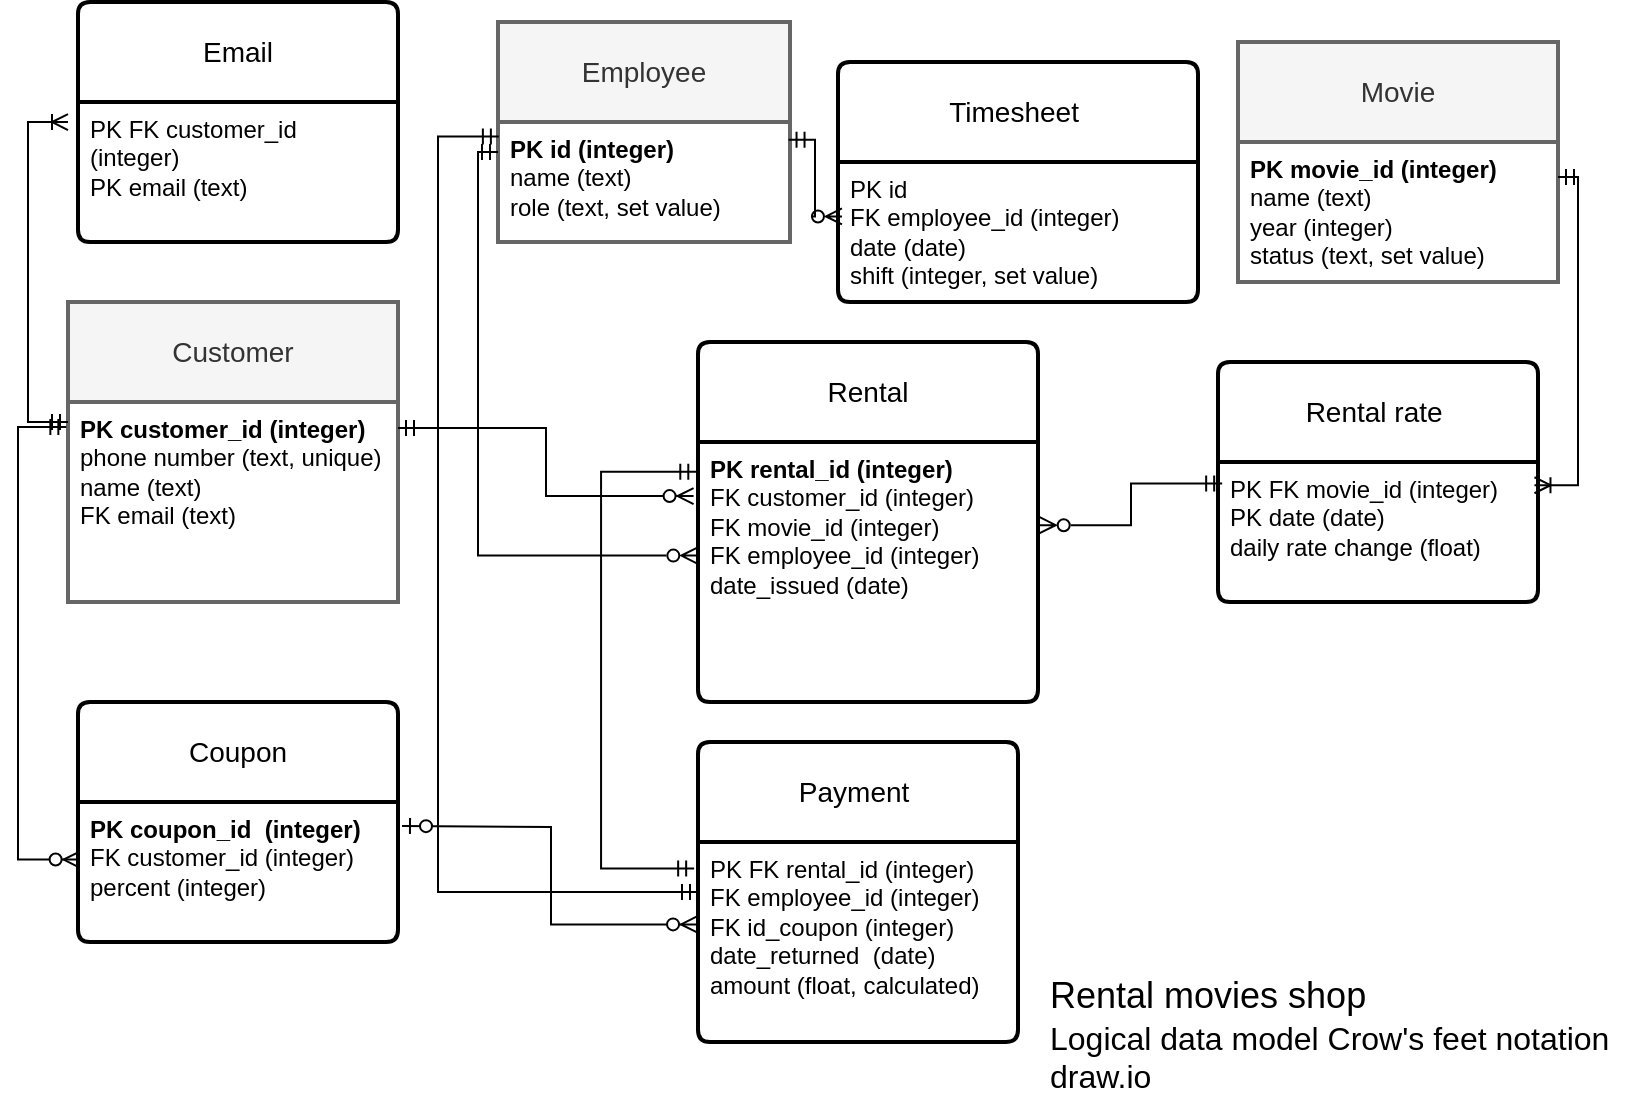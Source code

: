 <mxfile version="26.2.14">
  <diagram name="Page-1" id="s2K_nMJZjF3idkyLSry7">
    <mxGraphModel dx="1042" dy="535" grid="1" gridSize="10" guides="1" tooltips="1" connect="1" arrows="1" fold="1" page="1" pageScale="1" pageWidth="827" pageHeight="1169" math="0" shadow="0">
      <root>
        <mxCell id="0" />
        <mxCell id="1" parent="0" />
        <object label="Customer" id="y3ixa2gtlaRu2vrzm_rA-23">
          <mxCell style="swimlane;childLayout=stackLayout;horizontal=1;startSize=50;horizontalStack=0;fontSize=14;fontStyle=0;strokeWidth=2;resizeParent=0;resizeLast=1;shadow=0;dashed=0;align=center;arcSize=4;whiteSpace=wrap;html=1;fillColor=#f5f5f5;fontColor=#333333;strokeColor=#666666;" parent="1" vertex="1">
            <mxGeometry x="45" y="160" width="165" height="150" as="geometry" />
          </mxCell>
        </object>
        <mxCell id="y3ixa2gtlaRu2vrzm_rA-24" value="&lt;b&gt;PK customer_id (integer)&lt;/b&gt;&lt;br&gt;phone number (text, unique)&lt;br&gt;name (text)&lt;br&gt;&lt;div&gt;FK email (text)&lt;/div&gt;&lt;div&gt;&lt;br&gt;&lt;/div&gt;" style="align=left;strokeColor=none;fillColor=none;spacingLeft=4;spacingRight=4;fontSize=12;verticalAlign=top;resizable=0;rotatable=0;part=1;html=1;whiteSpace=wrap;" parent="y3ixa2gtlaRu2vrzm_rA-23" vertex="1">
          <mxGeometry y="50" width="165" height="100" as="geometry" />
        </mxCell>
        <mxCell id="y3ixa2gtlaRu2vrzm_rA-31" value="Coupon" style="swimlane;childLayout=stackLayout;horizontal=1;startSize=50;horizontalStack=0;rounded=1;fontSize=14;fontStyle=0;strokeWidth=2;resizeParent=0;resizeLast=1;shadow=0;dashed=0;align=center;arcSize=4;whiteSpace=wrap;html=1;" parent="1" vertex="1">
          <mxGeometry x="50" y="360" width="160" height="120" as="geometry" />
        </mxCell>
        <mxCell id="y3ixa2gtlaRu2vrzm_rA-32" value="&lt;b&gt;PK coupon_id&amp;nbsp; (integer)&lt;/b&gt;&lt;br&gt;FK customer_id (integer)&lt;br&gt;percent (integer)" style="align=left;strokeColor=none;fillColor=none;spacingLeft=4;spacingRight=4;fontSize=12;verticalAlign=top;resizable=0;rotatable=0;part=1;html=1;whiteSpace=wrap;" parent="y3ixa2gtlaRu2vrzm_rA-31" vertex="1">
          <mxGeometry y="50" width="160" height="70" as="geometry" />
        </mxCell>
        <mxCell id="y3ixa2gtlaRu2vrzm_rA-33" value="Rental" style="swimlane;childLayout=stackLayout;horizontal=1;startSize=50;horizontalStack=0;rounded=1;fontSize=14;fontStyle=0;strokeWidth=2;resizeParent=0;resizeLast=1;shadow=0;dashed=0;align=center;arcSize=4;whiteSpace=wrap;html=1;" parent="1" vertex="1">
          <mxGeometry x="360" y="180" width="170" height="180" as="geometry" />
        </mxCell>
        <mxCell id="y3ixa2gtlaRu2vrzm_rA-34" value="&lt;b&gt;PK rental_id (integer)&lt;/b&gt;&lt;br&gt;FK customer_id (integer)&lt;br&gt;FK movie_id (integer)&lt;div&gt;FK employee_id (integer)&lt;br&gt;&lt;div&gt;date_issued (date)&lt;span style=&quot;background-color: transparent; color: light-dark(rgb(0, 0, 0), rgb(255, 255, 255));&quot;&gt;&amp;nbsp;&amp;nbsp;&lt;/span&gt;&lt;/div&gt;&lt;div&gt;&lt;br&gt;&lt;/div&gt;&lt;/div&gt;" style="align=left;strokeColor=none;fillColor=none;spacingLeft=4;spacingRight=4;fontSize=12;verticalAlign=top;resizable=0;rotatable=0;part=1;html=1;whiteSpace=wrap;" parent="y3ixa2gtlaRu2vrzm_rA-33" vertex="1">
          <mxGeometry y="50" width="170" height="130" as="geometry" />
        </mxCell>
        <mxCell id="y3ixa2gtlaRu2vrzm_rA-35" value="Movie" style="swimlane;childLayout=stackLayout;horizontal=1;startSize=50;horizontalStack=0;fontSize=14;fontStyle=0;strokeWidth=2;resizeParent=0;resizeLast=1;shadow=0;dashed=0;align=center;arcSize=4;whiteSpace=wrap;html=1;fillColor=#f5f5f5;fontColor=#333333;strokeColor=#666666;" parent="1" vertex="1">
          <mxGeometry x="630" y="30" width="160" height="120" as="geometry" />
        </mxCell>
        <mxCell id="y3ixa2gtlaRu2vrzm_rA-36" value="&lt;b&gt;PK movie_id (integer)&lt;/b&gt;&lt;br&gt;name (text)&lt;div&gt;year (integer)&lt;br&gt;status (text, set value)&lt;/div&gt;" style="align=left;strokeColor=none;fillColor=none;spacingLeft=4;spacingRight=4;fontSize=12;verticalAlign=top;resizable=0;rotatable=0;part=1;html=1;whiteSpace=wrap;" parent="y3ixa2gtlaRu2vrzm_rA-35" vertex="1">
          <mxGeometry y="50" width="160" height="70" as="geometry" />
        </mxCell>
        <mxCell id="y3ixa2gtlaRu2vrzm_rA-37" value="Rental rate&amp;nbsp;" style="swimlane;childLayout=stackLayout;horizontal=1;startSize=50;horizontalStack=0;rounded=1;fontSize=14;fontStyle=0;strokeWidth=2;resizeParent=0;resizeLast=1;shadow=0;dashed=0;align=center;arcSize=4;whiteSpace=wrap;html=1;" parent="1" vertex="1">
          <mxGeometry x="620" y="190" width="160" height="120" as="geometry" />
        </mxCell>
        <mxCell id="y3ixa2gtlaRu2vrzm_rA-38" value="PK FK movie_id (integer)&lt;div&gt;PK date (date)&lt;/div&gt;&lt;div&gt;daily rate change (float)&amp;nbsp;&amp;nbsp;&lt;/div&gt;" style="align=left;strokeColor=none;fillColor=none;spacingLeft=4;spacingRight=4;fontSize=12;verticalAlign=top;resizable=0;rotatable=0;part=1;html=1;whiteSpace=wrap;" parent="y3ixa2gtlaRu2vrzm_rA-37" vertex="1">
          <mxGeometry y="50" width="160" height="70" as="geometry" />
        </mxCell>
        <mxCell id="y3ixa2gtlaRu2vrzm_rA-59" value="" style="edgeStyle=elbowEdgeStyle;fontSize=12;html=1;endArrow=ERzeroToMany;startArrow=ERmandOne;rounded=0;entryX=-0.013;entryY=0.208;entryDx=0;entryDy=0;entryPerimeter=0;" parent="1" edge="1" target="y3ixa2gtlaRu2vrzm_rA-34">
          <mxGeometry width="100" height="100" relative="1" as="geometry">
            <mxPoint x="210" y="223" as="sourcePoint" />
            <mxPoint x="320" y="280" as="targetPoint" />
          </mxGeometry>
        </mxCell>
        <mxCell id="y3ixa2gtlaRu2vrzm_rA-61" value="" style="edgeStyle=orthogonalEdgeStyle;fontSize=12;html=1;endArrow=ERzeroToMany;startArrow=ERzeroToOne;rounded=0;entryX=-0.003;entryY=0.412;entryDx=0;entryDy=0;entryPerimeter=0;" parent="1" edge="1" target="9Lf0QPpLqfE-UD8IVxj_-66">
          <mxGeometry width="100" height="100" relative="1" as="geometry">
            <mxPoint x="212" y="422" as="sourcePoint" />
            <mxPoint x="332" y="380" as="targetPoint" />
          </mxGeometry>
        </mxCell>
        <mxCell id="y3ixa2gtlaRu2vrzm_rA-63" value="" style="edgeStyle=orthogonalEdgeStyle;fontSize=12;html=1;endArrow=ERoneToMany;startArrow=ERmandOne;rounded=0;entryX=0.989;entryY=0.166;entryDx=0;entryDy=0;entryPerimeter=0;exitX=1;exitY=0.25;exitDx=0;exitDy=0;" parent="1" source="y3ixa2gtlaRu2vrzm_rA-36" target="y3ixa2gtlaRu2vrzm_rA-38" edge="1">
          <mxGeometry width="100" height="100" relative="1" as="geometry">
            <mxPoint x="510" y="40" as="sourcePoint" />
            <mxPoint x="610" y="-60" as="targetPoint" />
            <Array as="points">
              <mxPoint x="800" y="98" />
              <mxPoint x="800" y="252" />
            </Array>
          </mxGeometry>
        </mxCell>
        <mxCell id="y3ixa2gtlaRu2vrzm_rA-65" value="&lt;font face=&quot;Helvetica&quot; style=&quot;font-size: 18px;&quot;&gt;Rental movies shop&amp;nbsp;&lt;/font&gt;&lt;div&gt;&lt;font face=&quot;Helvetica&quot; size=&quot;3&quot;&gt;Logical data model&amp;nbsp;&lt;span style=&quot;background-color: rgb(255, 255, 255);&quot;&gt;Crow&#39;s feet notation&lt;/span&gt;&lt;/font&gt;&lt;/div&gt;&lt;div&gt;&lt;font face=&quot;Helvetica&quot; size=&quot;3&quot;&gt;&lt;span style=&quot;background-color: rgb(255, 255, 255);&quot;&gt;draw.io&lt;/span&gt;&lt;/font&gt;&lt;/div&gt;" style="text;strokeColor=none;fillColor=none;spacingLeft=4;spacingRight=4;overflow=hidden;rotatable=0;points=[[0,0.5],[1,0.5]];portConstraint=eastwest;fontSize=12;whiteSpace=wrap;html=1;" parent="1" vertex="1">
          <mxGeometry x="530" y="490" width="293" height="70" as="geometry" />
        </mxCell>
        <mxCell id="9Lf0QPpLqfE-UD8IVxj_-1" value="Email" style="swimlane;childLayout=stackLayout;horizontal=1;startSize=50;horizontalStack=0;rounded=1;fontSize=14;fontStyle=0;strokeWidth=2;resizeParent=0;resizeLast=1;shadow=0;dashed=0;align=center;arcSize=4;whiteSpace=wrap;html=1;" vertex="1" parent="1">
          <mxGeometry x="50" y="10" width="160" height="120" as="geometry" />
        </mxCell>
        <mxCell id="9Lf0QPpLqfE-UD8IVxj_-2" value="&lt;div&gt;&lt;span style=&quot;background-color: transparent; color: light-dark(rgb(0, 0, 0), rgb(255, 255, 255));&quot;&gt;PK FK customer_id (integer)&lt;/span&gt;&lt;/div&gt;&lt;div&gt;&lt;span style=&quot;background-color: transparent; color: light-dark(rgb(0, 0, 0), rgb(255, 255, 255));&quot;&gt;PK email (text)&amp;nbsp;&lt;/span&gt;&lt;/div&gt;" style="align=left;strokeColor=none;fillColor=none;spacingLeft=4;spacingRight=4;fontSize=12;verticalAlign=top;resizable=0;rotatable=0;part=1;html=1;whiteSpace=wrap;" vertex="1" parent="9Lf0QPpLqfE-UD8IVxj_-1">
          <mxGeometry y="50" width="160" height="70" as="geometry" />
        </mxCell>
        <mxCell id="9Lf0QPpLqfE-UD8IVxj_-5" value="Employee" style="swimlane;childLayout=stackLayout;horizontal=1;startSize=50;horizontalStack=0;fontSize=14;fontStyle=0;strokeWidth=2;resizeParent=0;resizeLast=1;shadow=0;dashed=0;align=center;arcSize=4;whiteSpace=wrap;html=1;fillColor=#f5f5f5;fontColor=#333333;strokeColor=#666666;" vertex="1" parent="1">
          <mxGeometry x="260" y="20" width="146" height="110" as="geometry" />
        </mxCell>
        <mxCell id="9Lf0QPpLqfE-UD8IVxj_-6" value="&lt;b&gt;PK id (integer)&lt;/b&gt;&lt;div&gt;name (text)&lt;/div&gt;&lt;div&gt;role (text, set value)&lt;/div&gt;" style="align=left;strokeColor=none;fillColor=none;spacingLeft=4;spacingRight=4;fontSize=12;verticalAlign=top;resizable=0;rotatable=0;part=1;html=1;whiteSpace=wrap;" vertex="1" parent="9Lf0QPpLqfE-UD8IVxj_-5">
          <mxGeometry y="50" width="146" height="60" as="geometry" />
        </mxCell>
        <mxCell id="9Lf0QPpLqfE-UD8IVxj_-14" style="edgeStyle=orthogonalEdgeStyle;rounded=0;orthogonalLoop=1;jettySize=auto;html=1;exitX=0.5;exitY=1;exitDx=0;exitDy=0;" edge="1" parent="9Lf0QPpLqfE-UD8IVxj_-5" source="9Lf0QPpLqfE-UD8IVxj_-6" target="9Lf0QPpLqfE-UD8IVxj_-6">
          <mxGeometry relative="1" as="geometry" />
        </mxCell>
        <mxCell id="9Lf0QPpLqfE-UD8IVxj_-15" style="edgeStyle=orthogonalEdgeStyle;rounded=0;orthogonalLoop=1;jettySize=auto;html=1;exitX=0.5;exitY=1;exitDx=0;exitDy=0;" edge="1" parent="9Lf0QPpLqfE-UD8IVxj_-5" source="9Lf0QPpLqfE-UD8IVxj_-6" target="9Lf0QPpLqfE-UD8IVxj_-6">
          <mxGeometry relative="1" as="geometry" />
        </mxCell>
        <mxCell id="9Lf0QPpLqfE-UD8IVxj_-8" value="Payment&amp;nbsp;" style="swimlane;childLayout=stackLayout;horizontal=1;startSize=50;horizontalStack=0;rounded=1;fontSize=14;fontStyle=0;strokeWidth=2;resizeParent=0;resizeLast=1;shadow=0;dashed=0;align=center;arcSize=4;whiteSpace=wrap;html=1;" vertex="1" parent="1">
          <mxGeometry x="360" y="380" width="160" height="150" as="geometry" />
        </mxCell>
        <mxCell id="9Lf0QPpLqfE-UD8IVxj_-66" value="&lt;div&gt;PK FK rental_id (integer)&lt;/div&gt;&lt;div&gt;FK employee_id (integer)&amp;nbsp;&lt;/div&gt;&lt;div&gt;FK id_coupon (integer)&lt;/div&gt;&lt;div&gt;date_returned&amp;nbsp; (date)&lt;/div&gt;&lt;div&gt;amount (float, calculated)&lt;/div&gt;&lt;div&gt;&lt;br&gt;&lt;/div&gt;" style="align=left;strokeColor=none;fillColor=none;spacingLeft=4;spacingRight=4;fontSize=12;verticalAlign=top;resizable=0;rotatable=0;part=1;html=1;whiteSpace=wrap;" vertex="1" parent="9Lf0QPpLqfE-UD8IVxj_-8">
          <mxGeometry y="50" width="160" height="100" as="geometry" />
        </mxCell>
        <mxCell id="y3ixa2gtlaRu2vrzm_rA-58" value="" style="edgeStyle=elbowEdgeStyle;fontSize=12;html=1;endArrow=ERzeroToMany;startArrow=ERmandOne;rounded=0;exitX=-0.005;exitY=0.125;exitDx=0;exitDy=0;exitPerimeter=0;entryX=0.005;entryY=0.411;entryDx=0;entryDy=0;entryPerimeter=0;" parent="1" source="y3ixa2gtlaRu2vrzm_rA-24" edge="1" target="y3ixa2gtlaRu2vrzm_rA-32">
          <mxGeometry width="100" height="100" relative="1" as="geometry">
            <mxPoint x="40" y="220" as="sourcePoint" />
            <mxPoint x="40" y="430" as="targetPoint" />
            <Array as="points">
              <mxPoint x="20" y="330" />
            </Array>
          </mxGeometry>
        </mxCell>
        <mxCell id="9Lf0QPpLqfE-UD8IVxj_-13" value="" style="edgeStyle=orthogonalEdgeStyle;fontSize=12;html=1;endArrow=ERoneToMany;startArrow=ERmandOne;rounded=0;entryX=0;entryY=0.143;entryDx=0;entryDy=0;entryPerimeter=0;endFill=0;" edge="1" parent="1">
          <mxGeometry width="100" height="100" relative="1" as="geometry">
            <mxPoint x="45" y="220" as="sourcePoint" />
            <mxPoint x="45" y="70.01" as="targetPoint" />
            <Array as="points">
              <mxPoint x="25" y="220" />
              <mxPoint x="25" y="70" />
            </Array>
          </mxGeometry>
        </mxCell>
        <mxCell id="9Lf0QPpLqfE-UD8IVxj_-17" value="Timesheet&amp;nbsp;" style="swimlane;childLayout=stackLayout;horizontal=1;startSize=50;horizontalStack=0;rounded=1;fontSize=14;fontStyle=0;strokeWidth=2;resizeParent=0;resizeLast=1;shadow=0;dashed=0;align=center;arcSize=4;whiteSpace=wrap;html=1;" vertex="1" parent="1">
          <mxGeometry x="430" y="40" width="180" height="120" as="geometry" />
        </mxCell>
        <mxCell id="9Lf0QPpLqfE-UD8IVxj_-18" value="&lt;div&gt;PK id&amp;nbsp;&lt;/div&gt;&lt;div&gt;&lt;span style=&quot;background-color: transparent; color: light-dark(rgb(0, 0, 0), rgb(255, 255, 255));&quot;&gt;FK employee_id (integer)&lt;/span&gt;&lt;/div&gt;&lt;div&gt;date (date)&lt;/div&gt;&lt;div&gt;shift (integer, set value)&lt;/div&gt;" style="align=left;strokeColor=none;fillColor=none;spacingLeft=4;spacingRight=4;fontSize=12;verticalAlign=top;resizable=0;rotatable=0;part=1;html=1;whiteSpace=wrap;" vertex="1" parent="9Lf0QPpLqfE-UD8IVxj_-17">
          <mxGeometry y="50" width="180" height="70" as="geometry" />
        </mxCell>
        <mxCell id="9Lf0QPpLqfE-UD8IVxj_-22" value="" style="fontSize=12;html=1;endArrow=ERmandOne;rounded=0;entryX=0.995;entryY=0.147;entryDx=0;entryDy=0;startArrow=ERzeroToMany;startFill=0;exitX=0.011;exitY=0.389;exitDx=0;exitDy=0;exitPerimeter=0;entryPerimeter=0;endFill=0;edgeStyle=elbowEdgeStyle;" edge="1" parent="1" source="9Lf0QPpLqfE-UD8IVxj_-18" target="9Lf0QPpLqfE-UD8IVxj_-6">
          <mxGeometry width="100" height="100" relative="1" as="geometry">
            <mxPoint x="450" y="58" as="sourcePoint" />
            <mxPoint x="460" y="70" as="targetPoint" />
          </mxGeometry>
        </mxCell>
        <mxCell id="9Lf0QPpLqfE-UD8IVxj_-37" value="" style="edgeStyle=elbowEdgeStyle;fontSize=12;html=1;endArrow=ERmandOne;startArrow=ERmandOne;rounded=0;startFill=0;exitX=-0.005;exitY=0.114;exitDx=0;exitDy=0;exitPerimeter=0;entryX=-0.012;entryY=0.132;entryDx=0;entryDy=0;entryPerimeter=0;" edge="1" parent="1" source="y3ixa2gtlaRu2vrzm_rA-34" target="9Lf0QPpLqfE-UD8IVxj_-66">
          <mxGeometry width="100" height="100" relative="1" as="geometry">
            <mxPoint x="390" y="375.4" as="sourcePoint" />
            <mxPoint x="272" y="250" as="targetPoint" />
            <Array as="points">
              <mxPoint x="311.53" y="375" />
            </Array>
          </mxGeometry>
        </mxCell>
        <mxCell id="9Lf0QPpLqfE-UD8IVxj_-36" value="" style="edgeStyle=elbowEdgeStyle;fontSize=12;html=1;endArrow=ERmandOne;startArrow=ERzeroToMany;rounded=0;startFill=0;entryX=0;entryY=0.25;entryDx=0;entryDy=0;exitX=-0.002;exitY=0.437;exitDx=0;exitDy=0;exitPerimeter=0;" edge="1" parent="1" source="y3ixa2gtlaRu2vrzm_rA-34" target="9Lf0QPpLqfE-UD8IVxj_-6">
          <mxGeometry width="100" height="100" relative="1" as="geometry">
            <mxPoint x="360" y="290" as="sourcePoint" />
            <mxPoint x="240" y="110" as="targetPoint" />
            <Array as="points">
              <mxPoint x="250" y="170" />
              <mxPoint x="230" y="140" />
              <mxPoint x="220" y="220" />
            </Array>
          </mxGeometry>
        </mxCell>
        <mxCell id="9Lf0QPpLqfE-UD8IVxj_-55" value="" style="edgeStyle=elbowEdgeStyle;fontSize=12;html=1;endArrow=ERmandOne;startArrow=ERmandOne;rounded=0;entryX=0.003;entryY=0.12;entryDx=0;entryDy=0;entryPerimeter=0;exitX=0;exitY=0.25;exitDx=0;exitDy=0;" edge="1" parent="1" source="9Lf0QPpLqfE-UD8IVxj_-66" target="9Lf0QPpLqfE-UD8IVxj_-6">
          <mxGeometry width="100" height="100" relative="1" as="geometry">
            <mxPoint x="350" y="495" as="sourcePoint" />
            <mxPoint x="260" y="90" as="targetPoint" />
            <Array as="points">
              <mxPoint x="230" y="290" />
            </Array>
          </mxGeometry>
        </mxCell>
        <mxCell id="9Lf0QPpLqfE-UD8IVxj_-24" value="" style="edgeStyle=elbowEdgeStyle;fontSize=12;html=1;endArrow=ERmandOne;startArrow=ERzeroToMany;rounded=0;startFill=0;entryX=0.013;entryY=0.154;entryDx=0;entryDy=0;entryPerimeter=0;exitX=1.005;exitY=0.32;exitDx=0;exitDy=0;exitPerimeter=0;" edge="1" parent="1" source="y3ixa2gtlaRu2vrzm_rA-34" target="y3ixa2gtlaRu2vrzm_rA-38">
          <mxGeometry width="100" height="100" relative="1" as="geometry">
            <mxPoint x="562" y="410" as="sourcePoint" />
            <mxPoint x="560" y="270" as="targetPoint" />
          </mxGeometry>
        </mxCell>
      </root>
    </mxGraphModel>
  </diagram>
</mxfile>
